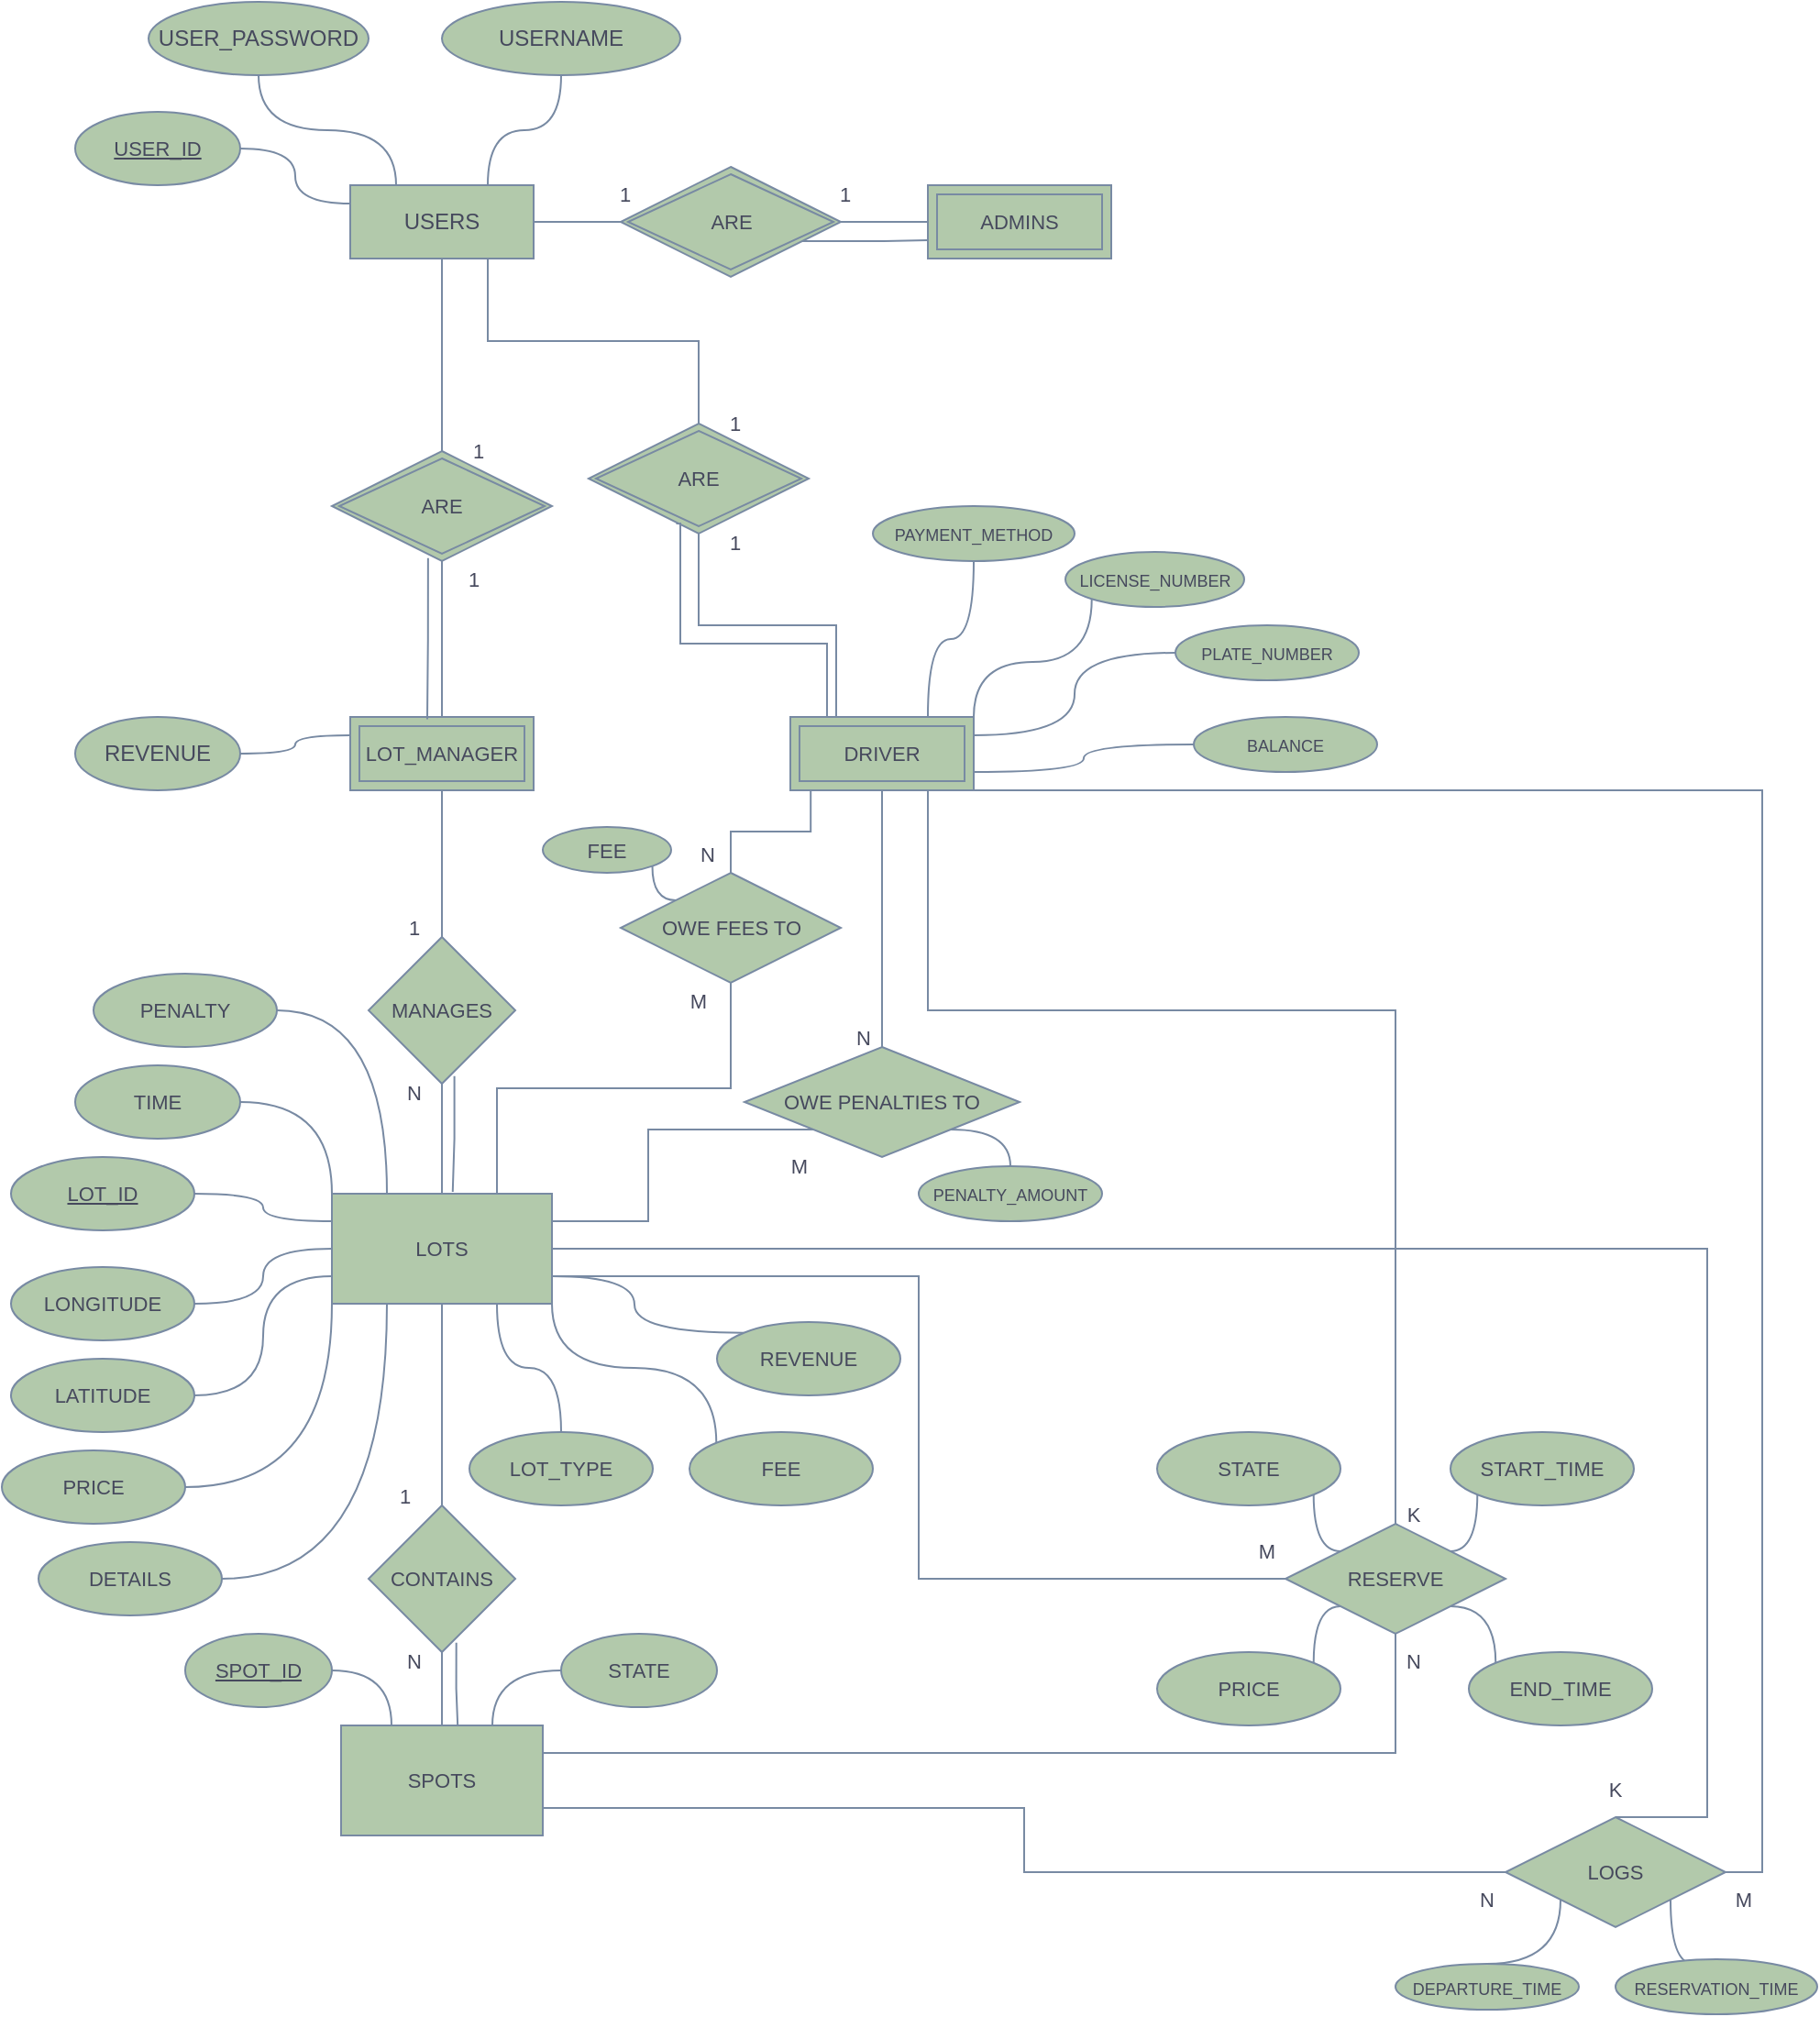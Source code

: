 <mxfile version="25.0.3">
  <diagram name="Page-1" id="JoSQM3YIyb0G2uhmGGB5">
    <mxGraphModel dx="1444" dy="811" grid="1" gridSize="10" guides="1" tooltips="1" connect="1" arrows="1" fold="1" page="1" pageScale="1" pageWidth="1100" pageHeight="1700" math="0" shadow="0">
      <root>
        <mxCell id="0" />
        <mxCell id="1" parent="0" />
        <mxCell id="HBaZykuA45TmuVsnz5Kd-19" style="edgeStyle=orthogonalEdgeStyle;rounded=0;orthogonalLoop=1;jettySize=auto;html=1;exitX=0.25;exitY=0;exitDx=0;exitDy=0;entryX=0.5;entryY=1;entryDx=0;entryDy=0;endArrow=none;endFill=0;curved=1;labelBackgroundColor=none;strokeColor=#788AA3;fontColor=default;" edge="1" parent="1" source="HBaZykuA45TmuVsnz5Kd-2" target="HBaZykuA45TmuVsnz5Kd-18">
          <mxGeometry relative="1" as="geometry" />
        </mxCell>
        <mxCell id="HBaZykuA45TmuVsnz5Kd-20" style="edgeStyle=orthogonalEdgeStyle;rounded=0;orthogonalLoop=1;jettySize=auto;html=1;exitX=0.75;exitY=0;exitDx=0;exitDy=0;entryX=0.5;entryY=1;entryDx=0;entryDy=0;endArrow=none;endFill=0;curved=1;labelBackgroundColor=none;strokeColor=#788AA3;fontColor=default;" edge="1" parent="1" source="HBaZykuA45TmuVsnz5Kd-2" target="HBaZykuA45TmuVsnz5Kd-17">
          <mxGeometry relative="1" as="geometry" />
        </mxCell>
        <mxCell id="HBaZykuA45TmuVsnz5Kd-62" style="edgeStyle=orthogonalEdgeStyle;shape=connector;curved=1;rounded=0;orthogonalLoop=1;jettySize=auto;html=1;exitX=0;exitY=0.25;exitDx=0;exitDy=0;entryX=1;entryY=0.5;entryDx=0;entryDy=0;strokeColor=#788AA3;align=center;verticalAlign=middle;fontFamily=Helvetica;fontSize=11;fontColor=default;labelBackgroundColor=none;endArrow=none;endFill=0;" edge="1" parent="1" source="HBaZykuA45TmuVsnz5Kd-2" target="HBaZykuA45TmuVsnz5Kd-61">
          <mxGeometry relative="1" as="geometry" />
        </mxCell>
        <mxCell id="HBaZykuA45TmuVsnz5Kd-64" style="edgeStyle=orthogonalEdgeStyle;shape=connector;curved=1;rounded=0;orthogonalLoop=1;jettySize=auto;html=1;exitX=1;exitY=0.5;exitDx=0;exitDy=0;entryX=0;entryY=0.5;entryDx=0;entryDy=0;strokeColor=#788AA3;align=center;verticalAlign=middle;fontFamily=Helvetica;fontSize=11;fontColor=default;labelBackgroundColor=none;endArrow=none;endFill=0;" edge="1" parent="1" source="HBaZykuA45TmuVsnz5Kd-2" target="HBaZykuA45TmuVsnz5Kd-63">
          <mxGeometry relative="1" as="geometry" />
        </mxCell>
        <mxCell id="HBaZykuA45TmuVsnz5Kd-69" style="edgeStyle=orthogonalEdgeStyle;shape=connector;curved=0;rounded=0;orthogonalLoop=1;jettySize=auto;html=1;exitX=0.75;exitY=1;exitDx=0;exitDy=0;entryX=0.5;entryY=0;entryDx=0;entryDy=0;strokeColor=#788AA3;align=center;verticalAlign=middle;fontFamily=Helvetica;fontSize=11;fontColor=default;labelBackgroundColor=none;endArrow=none;endFill=0;" edge="1" parent="1" source="HBaZykuA45TmuVsnz5Kd-2" target="HBaZykuA45TmuVsnz5Kd-68">
          <mxGeometry relative="1" as="geometry" />
        </mxCell>
        <mxCell id="HBaZykuA45TmuVsnz5Kd-78" style="edgeStyle=orthogonalEdgeStyle;shape=connector;curved=0;rounded=0;orthogonalLoop=1;jettySize=auto;html=1;exitX=0.5;exitY=1;exitDx=0;exitDy=0;entryX=0.5;entryY=0;entryDx=0;entryDy=0;strokeColor=#788AA3;align=center;verticalAlign=middle;fontFamily=Helvetica;fontSize=11;fontColor=default;labelBackgroundColor=none;endArrow=none;endFill=0;" edge="1" parent="1" source="HBaZykuA45TmuVsnz5Kd-2" target="HBaZykuA45TmuVsnz5Kd-77">
          <mxGeometry relative="1" as="geometry" />
        </mxCell>
        <mxCell id="HBaZykuA45TmuVsnz5Kd-2" value="USERS" style="rounded=0;whiteSpace=wrap;html=1;labelBackgroundColor=none;fillColor=#B2C9AB;strokeColor=#788AA3;fontColor=#46495D;" vertex="1" parent="1">
          <mxGeometry x="290" y="160" width="100" height="40" as="geometry" />
        </mxCell>
        <mxCell id="HBaZykuA45TmuVsnz5Kd-17" value="USERNAME" style="ellipse;whiteSpace=wrap;html=1;labelBackgroundColor=none;fillColor=#B2C9AB;strokeColor=#788AA3;fontColor=#46495D;" vertex="1" parent="1">
          <mxGeometry x="340" y="60" width="130" height="40" as="geometry" />
        </mxCell>
        <mxCell id="HBaZykuA45TmuVsnz5Kd-18" value="USER_PASSWORD" style="ellipse;whiteSpace=wrap;html=1;labelBackgroundColor=none;fillColor=#B2C9AB;strokeColor=#788AA3;fontColor=#46495D;" vertex="1" parent="1">
          <mxGeometry x="180" y="60" width="120" height="40" as="geometry" />
        </mxCell>
        <mxCell id="HBaZykuA45TmuVsnz5Kd-81" style="edgeStyle=orthogonalEdgeStyle;shape=connector;curved=1;rounded=0;orthogonalLoop=1;jettySize=auto;html=1;exitX=1;exitY=0.5;exitDx=0;exitDy=0;entryX=0;entryY=0.25;entryDx=0;entryDy=0;strokeColor=#788AA3;align=center;verticalAlign=middle;fontFamily=Helvetica;fontSize=11;fontColor=default;labelBackgroundColor=none;endArrow=none;endFill=0;" edge="1" parent="1" source="HBaZykuA45TmuVsnz5Kd-21" target="HBaZykuA45TmuVsnz5Kd-80">
          <mxGeometry relative="1" as="geometry" />
        </mxCell>
        <mxCell id="HBaZykuA45TmuVsnz5Kd-21" value="REVENUE" style="ellipse;whiteSpace=wrap;html=1;labelBackgroundColor=none;fillColor=#B2C9AB;strokeColor=#788AA3;fontColor=#46495D;" vertex="1" parent="1">
          <mxGeometry x="140" y="450" width="90" height="40" as="geometry" />
        </mxCell>
        <mxCell id="HBaZykuA45TmuVsnz5Kd-23" value="&lt;font style=&quot;font-size: 9px;&quot;&gt;PLATE_NUMBER&lt;/font&gt;" style="ellipse;whiteSpace=wrap;html=1;labelBackgroundColor=none;fillColor=#B2C9AB;strokeColor=#788AA3;fontColor=#46495D;" vertex="1" parent="1">
          <mxGeometry x="740" y="400" width="100" height="30" as="geometry" />
        </mxCell>
        <mxCell id="HBaZykuA45TmuVsnz5Kd-24" value="&lt;font style=&quot;font-size: 9px;&quot;&gt;BALANCE&lt;/font&gt;" style="ellipse;whiteSpace=wrap;html=1;labelBackgroundColor=none;fillColor=#B2C9AB;strokeColor=#788AA3;fontColor=#46495D;" vertex="1" parent="1">
          <mxGeometry x="750" y="450" width="100" height="30" as="geometry" />
        </mxCell>
        <mxCell id="HBaZykuA45TmuVsnz5Kd-25" value="&lt;font style=&quot;font-size: 9px;&quot;&gt;PAYMENT_METHOD&lt;/font&gt;" style="ellipse;whiteSpace=wrap;html=1;labelBackgroundColor=none;fillColor=#B2C9AB;strokeColor=#788AA3;fontColor=#46495D;" vertex="1" parent="1">
          <mxGeometry x="575" y="335" width="110" height="30" as="geometry" />
        </mxCell>
        <mxCell id="HBaZykuA45TmuVsnz5Kd-26" value="&lt;font style=&quot;font-size: 9px;&quot;&gt;LICENSE_NUMBER&lt;/font&gt;" style="ellipse;whiteSpace=wrap;html=1;labelBackgroundColor=none;fillColor=#B2C9AB;strokeColor=#788AA3;fontColor=#46495D;" vertex="1" parent="1">
          <mxGeometry x="680" y="360" width="97.5" height="30" as="geometry" />
        </mxCell>
        <mxCell id="HBaZykuA45TmuVsnz5Kd-41" style="edgeStyle=orthogonalEdgeStyle;shape=connector;curved=1;rounded=0;orthogonalLoop=1;jettySize=auto;html=1;exitX=0;exitY=0.25;exitDx=0;exitDy=0;entryX=1;entryY=0.5;entryDx=0;entryDy=0;strokeColor=#788AA3;align=center;verticalAlign=middle;fontFamily=Helvetica;fontSize=11;fontColor=default;labelBackgroundColor=none;endArrow=none;endFill=0;" edge="1" parent="1" source="HBaZykuA45TmuVsnz5Kd-32" target="HBaZykuA45TmuVsnz5Kd-33">
          <mxGeometry relative="1" as="geometry" />
        </mxCell>
        <mxCell id="HBaZykuA45TmuVsnz5Kd-42" style="edgeStyle=orthogonalEdgeStyle;shape=connector;curved=1;rounded=0;orthogonalLoop=1;jettySize=auto;html=1;exitX=0;exitY=0.5;exitDx=0;exitDy=0;entryX=1;entryY=0.5;entryDx=0;entryDy=0;strokeColor=#788AA3;align=center;verticalAlign=middle;fontFamily=Helvetica;fontSize=11;fontColor=default;labelBackgroundColor=none;endArrow=none;endFill=0;" edge="1" parent="1" source="HBaZykuA45TmuVsnz5Kd-32" target="HBaZykuA45TmuVsnz5Kd-34">
          <mxGeometry relative="1" as="geometry" />
        </mxCell>
        <mxCell id="HBaZykuA45TmuVsnz5Kd-43" style="edgeStyle=orthogonalEdgeStyle;shape=connector;curved=1;rounded=0;orthogonalLoop=1;jettySize=auto;html=1;exitX=0;exitY=0.75;exitDx=0;exitDy=0;entryX=1;entryY=0.5;entryDx=0;entryDy=0;strokeColor=#788AA3;align=center;verticalAlign=middle;fontFamily=Helvetica;fontSize=11;fontColor=default;labelBackgroundColor=none;endArrow=none;endFill=0;" edge="1" parent="1" source="HBaZykuA45TmuVsnz5Kd-32" target="HBaZykuA45TmuVsnz5Kd-35">
          <mxGeometry relative="1" as="geometry" />
        </mxCell>
        <mxCell id="HBaZykuA45TmuVsnz5Kd-45" style="edgeStyle=orthogonalEdgeStyle;shape=connector;curved=1;rounded=0;orthogonalLoop=1;jettySize=auto;html=1;exitX=0.75;exitY=1;exitDx=0;exitDy=0;entryX=0.5;entryY=0;entryDx=0;entryDy=0;strokeColor=#788AA3;align=center;verticalAlign=middle;fontFamily=Helvetica;fontSize=11;fontColor=default;labelBackgroundColor=none;endArrow=none;endFill=0;" edge="1" parent="1" source="HBaZykuA45TmuVsnz5Kd-32" target="HBaZykuA45TmuVsnz5Kd-37">
          <mxGeometry relative="1" as="geometry" />
        </mxCell>
        <mxCell id="HBaZykuA45TmuVsnz5Kd-46" style="edgeStyle=orthogonalEdgeStyle;shape=connector;curved=1;rounded=0;orthogonalLoop=1;jettySize=auto;html=1;exitX=1;exitY=1;exitDx=0;exitDy=0;entryX=0;entryY=0;entryDx=0;entryDy=0;strokeColor=#788AA3;align=center;verticalAlign=middle;fontFamily=Helvetica;fontSize=11;fontColor=default;labelBackgroundColor=none;endArrow=none;endFill=0;" edge="1" parent="1" source="HBaZykuA45TmuVsnz5Kd-32" target="HBaZykuA45TmuVsnz5Kd-39">
          <mxGeometry relative="1" as="geometry" />
        </mxCell>
        <mxCell id="HBaZykuA45TmuVsnz5Kd-59" style="edgeStyle=orthogonalEdgeStyle;shape=connector;curved=0;rounded=0;orthogonalLoop=1;jettySize=auto;html=1;exitX=0.5;exitY=1;exitDx=0;exitDy=0;entryX=0.5;entryY=0;entryDx=0;entryDy=0;strokeColor=#788AA3;align=center;verticalAlign=middle;fontFamily=Helvetica;fontSize=11;fontColor=default;labelBackgroundColor=none;endArrow=none;endFill=0;" edge="1" parent="1" source="HBaZykuA45TmuVsnz5Kd-32" target="HBaZykuA45TmuVsnz5Kd-58">
          <mxGeometry relative="1" as="geometry" />
        </mxCell>
        <mxCell id="HBaZykuA45TmuVsnz5Kd-96" style="edgeStyle=orthogonalEdgeStyle;shape=connector;curved=1;rounded=0;orthogonalLoop=1;jettySize=auto;html=1;exitX=0;exitY=0;exitDx=0;exitDy=0;entryX=1;entryY=0.5;entryDx=0;entryDy=0;strokeColor=#788AA3;align=center;verticalAlign=middle;fontFamily=Helvetica;fontSize=11;fontColor=default;labelBackgroundColor=none;endArrow=none;endFill=0;" edge="1" parent="1" source="HBaZykuA45TmuVsnz5Kd-32" target="HBaZykuA45TmuVsnz5Kd-40">
          <mxGeometry relative="1" as="geometry" />
        </mxCell>
        <mxCell id="HBaZykuA45TmuVsnz5Kd-124" style="edgeStyle=orthogonalEdgeStyle;shape=connector;curved=0;rounded=0;orthogonalLoop=1;jettySize=auto;html=1;exitX=1;exitY=0.5;exitDx=0;exitDy=0;entryX=0.5;entryY=0;entryDx=0;entryDy=0;strokeColor=#788AA3;align=center;verticalAlign=middle;fontFamily=Helvetica;fontSize=11;fontColor=default;labelBackgroundColor=none;endArrow=none;endFill=0;" edge="1" parent="1" source="HBaZykuA45TmuVsnz5Kd-32" target="HBaZykuA45TmuVsnz5Kd-113">
          <mxGeometry relative="1" as="geometry">
            <Array as="points">
              <mxPoint x="1030" y="740" />
              <mxPoint x="1030" y="1050" />
            </Array>
          </mxGeometry>
        </mxCell>
        <mxCell id="HBaZykuA45TmuVsnz5Kd-126" style="edgeStyle=orthogonalEdgeStyle;shape=connector;curved=1;rounded=0;orthogonalLoop=1;jettySize=auto;html=1;exitX=0.25;exitY=0;exitDx=0;exitDy=0;entryX=1;entryY=0.5;entryDx=0;entryDy=0;strokeColor=#788AA3;align=center;verticalAlign=middle;fontFamily=Helvetica;fontSize=11;fontColor=default;labelBackgroundColor=none;endArrow=none;endFill=0;" edge="1" parent="1" source="HBaZykuA45TmuVsnz5Kd-32" target="HBaZykuA45TmuVsnz5Kd-38">
          <mxGeometry relative="1" as="geometry" />
        </mxCell>
        <mxCell id="HBaZykuA45TmuVsnz5Kd-127" style="edgeStyle=orthogonalEdgeStyle;shape=connector;curved=0;rounded=0;orthogonalLoop=1;jettySize=auto;html=1;exitX=1;exitY=0.75;exitDx=0;exitDy=0;entryX=0;entryY=0.5;entryDx=0;entryDy=0;strokeColor=#788AA3;align=center;verticalAlign=middle;fontFamily=Helvetica;fontSize=11;fontColor=default;labelBackgroundColor=none;endArrow=none;endFill=0;" edge="1" parent="1" source="HBaZykuA45TmuVsnz5Kd-32" target="HBaZykuA45TmuVsnz5Kd-95">
          <mxGeometry relative="1" as="geometry" />
        </mxCell>
        <mxCell id="HBaZykuA45TmuVsnz5Kd-130" style="edgeStyle=orthogonalEdgeStyle;shape=connector;curved=1;rounded=0;orthogonalLoop=1;jettySize=auto;html=1;exitX=0;exitY=1;exitDx=0;exitDy=0;entryX=1;entryY=0.5;entryDx=0;entryDy=0;strokeColor=#788AA3;align=center;verticalAlign=middle;fontFamily=Helvetica;fontSize=11;fontColor=default;labelBackgroundColor=none;endArrow=none;endFill=0;" edge="1" parent="1" source="HBaZykuA45TmuVsnz5Kd-32" target="HBaZykuA45TmuVsnz5Kd-36">
          <mxGeometry relative="1" as="geometry" />
        </mxCell>
        <mxCell id="HBaZykuA45TmuVsnz5Kd-132" style="edgeStyle=orthogonalEdgeStyle;shape=connector;curved=1;rounded=0;orthogonalLoop=1;jettySize=auto;html=1;exitX=0.25;exitY=1;exitDx=0;exitDy=0;entryX=1;entryY=0.5;entryDx=0;entryDy=0;strokeColor=#788AA3;align=center;verticalAlign=middle;fontFamily=Helvetica;fontSize=11;fontColor=default;labelBackgroundColor=none;endArrow=none;endFill=0;" edge="1" parent="1" source="HBaZykuA45TmuVsnz5Kd-32" target="HBaZykuA45TmuVsnz5Kd-131">
          <mxGeometry relative="1" as="geometry" />
        </mxCell>
        <mxCell id="HBaZykuA45TmuVsnz5Kd-32" value="LOTS" style="rounded=0;whiteSpace=wrap;html=1;fontFamily=Helvetica;fontSize=11;fontColor=#46495D;labelBackgroundColor=none;fillColor=#B2C9AB;strokeColor=#788AA3;" vertex="1" parent="1">
          <mxGeometry x="280" y="710" width="120" height="60" as="geometry" />
        </mxCell>
        <mxCell id="HBaZykuA45TmuVsnz5Kd-33" value="&lt;u&gt;LOT_ID&lt;/u&gt;" style="ellipse;whiteSpace=wrap;html=1;fontFamily=Helvetica;fontSize=11;fontColor=#46495D;labelBackgroundColor=none;fillColor=#B2C9AB;strokeColor=#788AA3;" vertex="1" parent="1">
          <mxGeometry x="105" y="690" width="100" height="40" as="geometry" />
        </mxCell>
        <mxCell id="HBaZykuA45TmuVsnz5Kd-34" value="LONGITUDE" style="ellipse;whiteSpace=wrap;html=1;fontFamily=Helvetica;fontSize=11;fontColor=#46495D;labelBackgroundColor=none;fillColor=#B2C9AB;strokeColor=#788AA3;" vertex="1" parent="1">
          <mxGeometry x="105" y="750" width="100" height="40" as="geometry" />
        </mxCell>
        <mxCell id="HBaZykuA45TmuVsnz5Kd-35" value="LATITUDE" style="ellipse;whiteSpace=wrap;html=1;fontFamily=Helvetica;fontSize=11;fontColor=#46495D;labelBackgroundColor=none;fillColor=#B2C9AB;strokeColor=#788AA3;" vertex="1" parent="1">
          <mxGeometry x="105" y="800" width="100" height="40" as="geometry" />
        </mxCell>
        <mxCell id="HBaZykuA45TmuVsnz5Kd-36" value="PRICE" style="ellipse;whiteSpace=wrap;html=1;fontFamily=Helvetica;fontSize=11;fontColor=#46495D;labelBackgroundColor=none;fillColor=#B2C9AB;strokeColor=#788AA3;" vertex="1" parent="1">
          <mxGeometry x="100" y="850" width="100" height="40" as="geometry" />
        </mxCell>
        <mxCell id="HBaZykuA45TmuVsnz5Kd-37" value="LOT_TYPE" style="ellipse;whiteSpace=wrap;html=1;fontFamily=Helvetica;fontSize=11;fontColor=#46495D;labelBackgroundColor=none;fillColor=#B2C9AB;strokeColor=#788AA3;" vertex="1" parent="1">
          <mxGeometry x="355" y="840" width="100" height="40" as="geometry" />
        </mxCell>
        <mxCell id="HBaZykuA45TmuVsnz5Kd-38" value="PENALTY" style="ellipse;whiteSpace=wrap;html=1;fontFamily=Helvetica;fontSize=11;fontColor=#46495D;labelBackgroundColor=none;fillColor=#B2C9AB;strokeColor=#788AA3;" vertex="1" parent="1">
          <mxGeometry x="150" y="590" width="100" height="40" as="geometry" />
        </mxCell>
        <mxCell id="HBaZykuA45TmuVsnz5Kd-39" value="FEE" style="ellipse;whiteSpace=wrap;html=1;fontFamily=Helvetica;fontSize=11;fontColor=#46495D;labelBackgroundColor=none;fillColor=#B2C9AB;strokeColor=#788AA3;" vertex="1" parent="1">
          <mxGeometry x="475" y="840" width="100" height="40" as="geometry" />
        </mxCell>
        <mxCell id="HBaZykuA45TmuVsnz5Kd-40" value="TIME" style="ellipse;whiteSpace=wrap;html=1;fontFamily=Helvetica;fontSize=11;fontColor=#46495D;labelBackgroundColor=none;fillColor=#B2C9AB;strokeColor=#788AA3;" vertex="1" parent="1">
          <mxGeometry x="140" y="640" width="90" height="40" as="geometry" />
        </mxCell>
        <mxCell id="HBaZykuA45TmuVsnz5Kd-51" style="edgeStyle=orthogonalEdgeStyle;shape=connector;curved=0;rounded=0;orthogonalLoop=1;jettySize=auto;html=1;exitX=0.5;exitY=1;exitDx=0;exitDy=0;entryX=0.5;entryY=0;entryDx=0;entryDy=0;strokeColor=#788AA3;align=center;verticalAlign=middle;fontFamily=Helvetica;fontSize=11;fontColor=default;labelBackgroundColor=none;endArrow=none;endFill=0;" edge="1" parent="1" source="HBaZykuA45TmuVsnz5Kd-49" target="HBaZykuA45TmuVsnz5Kd-32">
          <mxGeometry relative="1" as="geometry" />
        </mxCell>
        <mxCell id="HBaZykuA45TmuVsnz5Kd-49" value="MANAGES" style="rhombus;whiteSpace=wrap;html=1;fontFamily=Helvetica;fontSize=11;fontColor=#46495D;labelBackgroundColor=none;fillColor=#B2C9AB;strokeColor=#788AA3;" vertex="1" parent="1">
          <mxGeometry x="300" y="570" width="80" height="80" as="geometry" />
        </mxCell>
        <mxCell id="HBaZykuA45TmuVsnz5Kd-56" style="edgeStyle=orthogonalEdgeStyle;shape=connector;curved=1;rounded=0;orthogonalLoop=1;jettySize=auto;html=1;exitX=0.75;exitY=0;exitDx=0;exitDy=0;entryX=0;entryY=0.5;entryDx=0;entryDy=0;strokeColor=#788AA3;align=center;verticalAlign=middle;fontFamily=Helvetica;fontSize=11;fontColor=default;labelBackgroundColor=none;endArrow=none;endFill=0;" edge="1" parent="1" source="HBaZykuA45TmuVsnz5Kd-52" target="HBaZykuA45TmuVsnz5Kd-54">
          <mxGeometry relative="1" as="geometry" />
        </mxCell>
        <mxCell id="HBaZykuA45TmuVsnz5Kd-115" style="edgeStyle=orthogonalEdgeStyle;shape=connector;curved=1;rounded=0;orthogonalLoop=1;jettySize=auto;html=1;exitX=0.25;exitY=0;exitDx=0;exitDy=0;entryX=1;entryY=0.5;entryDx=0;entryDy=0;strokeColor=#788AA3;align=center;verticalAlign=middle;fontFamily=Helvetica;fontSize=11;fontColor=default;labelBackgroundColor=none;endArrow=none;endFill=0;" edge="1" parent="1" source="HBaZykuA45TmuVsnz5Kd-52" target="HBaZykuA45TmuVsnz5Kd-53">
          <mxGeometry relative="1" as="geometry" />
        </mxCell>
        <mxCell id="HBaZykuA45TmuVsnz5Kd-52" value="SPOTS" style="rounded=0;whiteSpace=wrap;html=1;fontFamily=Helvetica;fontSize=11;fontColor=#46495D;labelBackgroundColor=none;fillColor=#B2C9AB;strokeColor=#788AA3;" vertex="1" parent="1">
          <mxGeometry x="285" y="1000" width="110" height="60" as="geometry" />
        </mxCell>
        <mxCell id="HBaZykuA45TmuVsnz5Kd-53" value="&lt;u&gt;SPOT_ID&lt;/u&gt;" style="ellipse;whiteSpace=wrap;html=1;fontFamily=Helvetica;fontSize=11;fontColor=#46495D;labelBackgroundColor=none;fillColor=#B2C9AB;strokeColor=#788AA3;" vertex="1" parent="1">
          <mxGeometry x="200" y="950" width="80" height="40" as="geometry" />
        </mxCell>
        <mxCell id="HBaZykuA45TmuVsnz5Kd-54" value="STATE" style="ellipse;whiteSpace=wrap;html=1;fontFamily=Helvetica;fontSize=11;fontColor=#46495D;labelBackgroundColor=none;fillColor=#B2C9AB;strokeColor=#788AA3;" vertex="1" parent="1">
          <mxGeometry x="405" y="950" width="85" height="40" as="geometry" />
        </mxCell>
        <mxCell id="HBaZykuA45TmuVsnz5Kd-60" style="edgeStyle=orthogonalEdgeStyle;shape=connector;curved=0;rounded=0;orthogonalLoop=1;jettySize=auto;html=1;exitX=0.5;exitY=1;exitDx=0;exitDy=0;entryX=0.5;entryY=0;entryDx=0;entryDy=0;strokeColor=#788AA3;align=center;verticalAlign=middle;fontFamily=Helvetica;fontSize=11;fontColor=default;labelBackgroundColor=none;endArrow=none;endFill=0;" edge="1" parent="1" source="HBaZykuA45TmuVsnz5Kd-58" target="HBaZykuA45TmuVsnz5Kd-52">
          <mxGeometry relative="1" as="geometry" />
        </mxCell>
        <mxCell id="HBaZykuA45TmuVsnz5Kd-58" value="CONTAINS" style="rhombus;whiteSpace=wrap;html=1;fontFamily=Helvetica;fontSize=11;fontColor=#46495D;labelBackgroundColor=none;fillColor=#B2C9AB;strokeColor=#788AA3;" vertex="1" parent="1">
          <mxGeometry x="300" y="880" width="80" height="80" as="geometry" />
        </mxCell>
        <mxCell id="HBaZykuA45TmuVsnz5Kd-61" value="&lt;u&gt;USER_ID&lt;/u&gt;" style="ellipse;whiteSpace=wrap;html=1;fontFamily=Helvetica;fontSize=11;fontColor=#46495D;labelBackgroundColor=none;fillColor=#B2C9AB;strokeColor=#788AA3;" vertex="1" parent="1">
          <mxGeometry x="140" y="120" width="90" height="40" as="geometry" />
        </mxCell>
        <mxCell id="HBaZykuA45TmuVsnz5Kd-67" style="edgeStyle=orthogonalEdgeStyle;shape=connector;curved=0;rounded=0;orthogonalLoop=1;jettySize=auto;html=1;exitX=1;exitY=0.5;exitDx=0;exitDy=0;entryX=0;entryY=0.5;entryDx=0;entryDy=0;strokeColor=#788AA3;align=center;verticalAlign=middle;fontFamily=Helvetica;fontSize=11;fontColor=default;labelBackgroundColor=none;endArrow=none;endFill=0;" edge="1" parent="1" source="HBaZykuA45TmuVsnz5Kd-63" target="HBaZykuA45TmuVsnz5Kd-66">
          <mxGeometry relative="1" as="geometry" />
        </mxCell>
        <mxCell id="HBaZykuA45TmuVsnz5Kd-167" style="edgeStyle=orthogonalEdgeStyle;rounded=0;orthogonalLoop=1;jettySize=auto;html=1;exitX=0.8;exitY=0.675;exitDx=0;exitDy=0;entryX=0;entryY=0.75;entryDx=0;entryDy=0;strokeColor=#788AA3;fontColor=#46495D;fillColor=#B2C9AB;exitPerimeter=0;endArrow=none;endFill=0;" edge="1" parent="1" source="HBaZykuA45TmuVsnz5Kd-63" target="HBaZykuA45TmuVsnz5Kd-66">
          <mxGeometry relative="1" as="geometry" />
        </mxCell>
        <mxCell id="HBaZykuA45TmuVsnz5Kd-63" value="ARE" style="shape=rhombus;double=1;perimeter=rhombusPerimeter;whiteSpace=wrap;html=1;align=center;fontFamily=Helvetica;fontSize=11;fontColor=#46495D;labelBackgroundColor=none;fillColor=#B2C9AB;strokeColor=#788AA3;" vertex="1" parent="1">
          <mxGeometry x="437.5" y="150" width="120" height="60" as="geometry" />
        </mxCell>
        <mxCell id="HBaZykuA45TmuVsnz5Kd-66" value="ADMINS" style="shape=ext;margin=3;double=1;whiteSpace=wrap;html=1;align=center;fontFamily=Helvetica;fontSize=11;fontColor=#46495D;labelBackgroundColor=none;fillColor=#B2C9AB;strokeColor=#788AA3;" vertex="1" parent="1">
          <mxGeometry x="605" y="160" width="100" height="40" as="geometry" />
        </mxCell>
        <mxCell id="HBaZykuA45TmuVsnz5Kd-72" style="edgeStyle=orthogonalEdgeStyle;shape=connector;curved=0;rounded=0;orthogonalLoop=1;jettySize=auto;html=1;exitX=0.5;exitY=1;exitDx=0;exitDy=0;entryX=0.25;entryY=0;entryDx=0;entryDy=0;strokeColor=#788AA3;align=center;verticalAlign=middle;fontFamily=Helvetica;fontSize=11;fontColor=default;labelBackgroundColor=none;endArrow=none;endFill=0;" edge="1" parent="1" source="HBaZykuA45TmuVsnz5Kd-68" target="HBaZykuA45TmuVsnz5Kd-71">
          <mxGeometry relative="1" as="geometry" />
        </mxCell>
        <mxCell id="HBaZykuA45TmuVsnz5Kd-68" value="ARE" style="shape=rhombus;double=1;perimeter=rhombusPerimeter;whiteSpace=wrap;html=1;align=center;fontFamily=Helvetica;fontSize=11;fontColor=#46495D;labelBackgroundColor=none;fillColor=#B2C9AB;strokeColor=#788AA3;" vertex="1" parent="1">
          <mxGeometry x="420" y="290" width="120" height="60" as="geometry" />
        </mxCell>
        <mxCell id="HBaZykuA45TmuVsnz5Kd-86" style="edgeStyle=orthogonalEdgeStyle;shape=connector;curved=0;rounded=0;orthogonalLoop=1;jettySize=auto;html=1;exitX=0.111;exitY=1.01;exitDx=0;exitDy=0;entryX=0.5;entryY=0;entryDx=0;entryDy=0;strokeColor=#788AA3;align=center;verticalAlign=middle;fontFamily=Helvetica;fontSize=11;fontColor=default;labelBackgroundColor=none;endArrow=none;endFill=0;exitPerimeter=0;" edge="1" parent="1" source="HBaZykuA45TmuVsnz5Kd-71" target="HBaZykuA45TmuVsnz5Kd-85">
          <mxGeometry relative="1" as="geometry" />
        </mxCell>
        <mxCell id="HBaZykuA45TmuVsnz5Kd-91" style="edgeStyle=orthogonalEdgeStyle;shape=connector;curved=0;rounded=0;orthogonalLoop=1;jettySize=auto;html=1;exitX=0.5;exitY=1;exitDx=0;exitDy=0;entryX=0.5;entryY=0;entryDx=0;entryDy=0;strokeColor=#788AA3;align=center;verticalAlign=middle;fontFamily=Helvetica;fontSize=11;fontColor=default;labelBackgroundColor=none;endArrow=none;endFill=0;" edge="1" parent="1" source="HBaZykuA45TmuVsnz5Kd-71" target="HBaZykuA45TmuVsnz5Kd-90">
          <mxGeometry relative="1" as="geometry" />
        </mxCell>
        <mxCell id="HBaZykuA45TmuVsnz5Kd-100" style="edgeStyle=orthogonalEdgeStyle;shape=connector;curved=0;rounded=0;orthogonalLoop=1;jettySize=auto;html=1;exitX=0.75;exitY=1;exitDx=0;exitDy=0;entryX=0.5;entryY=0;entryDx=0;entryDy=0;strokeColor=#788AA3;align=center;verticalAlign=middle;fontFamily=Helvetica;fontSize=11;fontColor=default;labelBackgroundColor=none;endArrow=none;endFill=0;" edge="1" parent="1" source="HBaZykuA45TmuVsnz5Kd-71" target="HBaZykuA45TmuVsnz5Kd-95">
          <mxGeometry relative="1" as="geometry">
            <Array as="points">
              <mxPoint x="605" y="610" />
              <mxPoint x="860" y="610" />
            </Array>
          </mxGeometry>
        </mxCell>
        <mxCell id="HBaZykuA45TmuVsnz5Kd-109" style="edgeStyle=orthogonalEdgeStyle;shape=connector;curved=1;rounded=0;orthogonalLoop=1;jettySize=auto;html=1;exitX=0.75;exitY=0;exitDx=0;exitDy=0;entryX=0.5;entryY=1;entryDx=0;entryDy=0;strokeColor=#788AA3;align=center;verticalAlign=middle;fontFamily=Helvetica;fontSize=11;fontColor=default;labelBackgroundColor=none;endArrow=none;endFill=0;" edge="1" parent="1" source="HBaZykuA45TmuVsnz5Kd-71" target="HBaZykuA45TmuVsnz5Kd-25">
          <mxGeometry relative="1" as="geometry" />
        </mxCell>
        <mxCell id="HBaZykuA45TmuVsnz5Kd-110" style="edgeStyle=orthogonalEdgeStyle;shape=connector;curved=1;rounded=0;orthogonalLoop=1;jettySize=auto;html=1;exitX=1;exitY=0;exitDx=0;exitDy=0;entryX=0;entryY=1;entryDx=0;entryDy=0;strokeColor=#788AA3;align=center;verticalAlign=middle;fontFamily=Helvetica;fontSize=11;fontColor=default;labelBackgroundColor=none;endArrow=none;endFill=0;" edge="1" parent="1" source="HBaZykuA45TmuVsnz5Kd-71" target="HBaZykuA45TmuVsnz5Kd-26">
          <mxGeometry relative="1" as="geometry" />
        </mxCell>
        <mxCell id="HBaZykuA45TmuVsnz5Kd-111" style="edgeStyle=orthogonalEdgeStyle;shape=connector;curved=1;rounded=0;orthogonalLoop=1;jettySize=auto;html=1;exitX=1;exitY=0.25;exitDx=0;exitDy=0;entryX=0;entryY=0.5;entryDx=0;entryDy=0;strokeColor=#788AA3;align=center;verticalAlign=middle;fontFamily=Helvetica;fontSize=11;fontColor=default;labelBackgroundColor=none;endArrow=none;endFill=0;" edge="1" parent="1" source="HBaZykuA45TmuVsnz5Kd-71" target="HBaZykuA45TmuVsnz5Kd-23">
          <mxGeometry relative="1" as="geometry" />
        </mxCell>
        <mxCell id="HBaZykuA45TmuVsnz5Kd-112" style="edgeStyle=orthogonalEdgeStyle;shape=connector;curved=1;rounded=0;orthogonalLoop=1;jettySize=auto;html=1;exitX=1;exitY=0.75;exitDx=0;exitDy=0;entryX=0;entryY=0.5;entryDx=0;entryDy=0;strokeColor=#788AA3;align=center;verticalAlign=middle;fontFamily=Helvetica;fontSize=11;fontColor=default;labelBackgroundColor=none;endArrow=none;endFill=0;" edge="1" parent="1" source="HBaZykuA45TmuVsnz5Kd-71" target="HBaZykuA45TmuVsnz5Kd-24">
          <mxGeometry relative="1" as="geometry" />
        </mxCell>
        <mxCell id="HBaZykuA45TmuVsnz5Kd-114" style="edgeStyle=orthogonalEdgeStyle;shape=connector;curved=0;rounded=0;orthogonalLoop=1;jettySize=auto;html=1;exitX=1;exitY=1;exitDx=0;exitDy=0;entryX=1;entryY=0.5;entryDx=0;entryDy=0;strokeColor=#788AA3;align=center;verticalAlign=middle;fontFamily=Helvetica;fontSize=11;fontColor=default;labelBackgroundColor=none;endArrow=none;endFill=0;" edge="1" parent="1" source="HBaZykuA45TmuVsnz5Kd-71" target="HBaZykuA45TmuVsnz5Kd-113">
          <mxGeometry relative="1" as="geometry">
            <Array as="points">
              <mxPoint x="1060" y="490" />
              <mxPoint x="1060" y="1080" />
            </Array>
          </mxGeometry>
        </mxCell>
        <mxCell id="HBaZykuA45TmuVsnz5Kd-71" value="DRIVER" style="shape=ext;margin=3;double=1;whiteSpace=wrap;html=1;align=center;fontFamily=Helvetica;fontSize=11;fontColor=#46495D;labelBackgroundColor=none;fillColor=#B2C9AB;strokeColor=#788AA3;" vertex="1" parent="1">
          <mxGeometry x="530" y="450" width="100" height="40" as="geometry" />
        </mxCell>
        <mxCell id="HBaZykuA45TmuVsnz5Kd-82" style="edgeStyle=orthogonalEdgeStyle;shape=connector;curved=0;rounded=0;orthogonalLoop=1;jettySize=auto;html=1;exitX=0.5;exitY=1;exitDx=0;exitDy=0;entryX=0.5;entryY=0;entryDx=0;entryDy=0;strokeColor=#788AA3;align=center;verticalAlign=middle;fontFamily=Helvetica;fontSize=11;fontColor=default;labelBackgroundColor=none;endArrow=none;endFill=0;" edge="1" parent="1" source="HBaZykuA45TmuVsnz5Kd-77" target="HBaZykuA45TmuVsnz5Kd-80">
          <mxGeometry relative="1" as="geometry" />
        </mxCell>
        <mxCell id="HBaZykuA45TmuVsnz5Kd-77" value="ARE" style="shape=rhombus;double=1;perimeter=rhombusPerimeter;whiteSpace=wrap;html=1;align=center;fontFamily=Helvetica;fontSize=11;fontColor=#46495D;labelBackgroundColor=none;fillColor=#B2C9AB;strokeColor=#788AA3;" vertex="1" parent="1">
          <mxGeometry x="280" y="305" width="120" height="60" as="geometry" />
        </mxCell>
        <mxCell id="HBaZykuA45TmuVsnz5Kd-84" style="edgeStyle=orthogonalEdgeStyle;shape=connector;curved=0;rounded=0;orthogonalLoop=1;jettySize=auto;html=1;exitX=0.5;exitY=1;exitDx=0;exitDy=0;entryX=0.5;entryY=0;entryDx=0;entryDy=0;strokeColor=#788AA3;align=center;verticalAlign=middle;fontFamily=Helvetica;fontSize=11;fontColor=default;labelBackgroundColor=none;endArrow=none;endFill=0;" edge="1" parent="1" source="HBaZykuA45TmuVsnz5Kd-80" target="HBaZykuA45TmuVsnz5Kd-49">
          <mxGeometry relative="1" as="geometry" />
        </mxCell>
        <mxCell id="HBaZykuA45TmuVsnz5Kd-80" value="LOT_MANAGER" style="shape=ext;margin=3;double=1;whiteSpace=wrap;html=1;align=center;fontFamily=Helvetica;fontSize=11;fontColor=#46495D;labelBackgroundColor=none;fillColor=#B2C9AB;strokeColor=#788AA3;" vertex="1" parent="1">
          <mxGeometry x="290" y="450" width="100" height="40" as="geometry" />
        </mxCell>
        <mxCell id="HBaZykuA45TmuVsnz5Kd-87" style="edgeStyle=orthogonalEdgeStyle;shape=connector;curved=0;rounded=0;orthogonalLoop=1;jettySize=auto;html=1;exitX=0.5;exitY=1;exitDx=0;exitDy=0;entryX=0.75;entryY=0;entryDx=0;entryDy=0;strokeColor=#788AA3;align=center;verticalAlign=middle;fontFamily=Helvetica;fontSize=11;fontColor=default;labelBackgroundColor=none;endArrow=none;endFill=0;" edge="1" parent="1" source="HBaZykuA45TmuVsnz5Kd-85" target="HBaZykuA45TmuVsnz5Kd-32">
          <mxGeometry relative="1" as="geometry" />
        </mxCell>
        <mxCell id="HBaZykuA45TmuVsnz5Kd-89" style="edgeStyle=orthogonalEdgeStyle;shape=connector;curved=1;rounded=0;orthogonalLoop=1;jettySize=auto;html=1;exitX=0;exitY=0;exitDx=0;exitDy=0;entryX=1;entryY=1;entryDx=0;entryDy=0;strokeColor=#788AA3;align=center;verticalAlign=middle;fontFamily=Helvetica;fontSize=11;fontColor=default;labelBackgroundColor=none;endArrow=none;endFill=0;" edge="1" parent="1" source="HBaZykuA45TmuVsnz5Kd-85" target="HBaZykuA45TmuVsnz5Kd-88">
          <mxGeometry relative="1" as="geometry" />
        </mxCell>
        <mxCell id="HBaZykuA45TmuVsnz5Kd-85" value="OWE FEES TO" style="shape=rhombus;perimeter=rhombusPerimeter;whiteSpace=wrap;html=1;align=center;fontFamily=Helvetica;fontSize=11;fontColor=#46495D;labelBackgroundColor=none;fillColor=#B2C9AB;strokeColor=#788AA3;" vertex="1" parent="1">
          <mxGeometry x="437.5" y="535" width="120" height="60" as="geometry" />
        </mxCell>
        <mxCell id="HBaZykuA45TmuVsnz5Kd-88" value="FEE" style="ellipse;whiteSpace=wrap;html=1;align=center;fontFamily=Helvetica;fontSize=11;fontColor=#46495D;labelBackgroundColor=none;fillColor=#B2C9AB;strokeColor=#788AA3;" vertex="1" parent="1">
          <mxGeometry x="395" y="510" width="70" height="25" as="geometry" />
        </mxCell>
        <mxCell id="HBaZykuA45TmuVsnz5Kd-92" style="edgeStyle=orthogonalEdgeStyle;shape=connector;curved=0;rounded=0;orthogonalLoop=1;jettySize=auto;html=1;exitX=0;exitY=1;exitDx=0;exitDy=0;entryX=1;entryY=0.25;entryDx=0;entryDy=0;strokeColor=#788AA3;align=center;verticalAlign=middle;fontFamily=Helvetica;fontSize=11;fontColor=default;labelBackgroundColor=none;endArrow=none;endFill=0;" edge="1" parent="1" source="HBaZykuA45TmuVsnz5Kd-90" target="HBaZykuA45TmuVsnz5Kd-32">
          <mxGeometry relative="1" as="geometry" />
        </mxCell>
        <mxCell id="HBaZykuA45TmuVsnz5Kd-94" style="edgeStyle=orthogonalEdgeStyle;shape=connector;curved=1;rounded=0;orthogonalLoop=1;jettySize=auto;html=1;exitX=1;exitY=1;exitDx=0;exitDy=0;entryX=0.5;entryY=0;entryDx=0;entryDy=0;strokeColor=#788AA3;align=center;verticalAlign=middle;fontFamily=Helvetica;fontSize=11;fontColor=default;labelBackgroundColor=none;endArrow=none;endFill=0;" edge="1" parent="1" source="HBaZykuA45TmuVsnz5Kd-90" target="HBaZykuA45TmuVsnz5Kd-93">
          <mxGeometry relative="1" as="geometry" />
        </mxCell>
        <mxCell id="HBaZykuA45TmuVsnz5Kd-90" value="OWE PENALTIES TO" style="shape=rhombus;perimeter=rhombusPerimeter;whiteSpace=wrap;html=1;align=center;fontFamily=Helvetica;fontSize=11;fontColor=#46495D;labelBackgroundColor=none;fillColor=#B2C9AB;strokeColor=#788AA3;" vertex="1" parent="1">
          <mxGeometry x="505" y="630" width="150" height="60" as="geometry" />
        </mxCell>
        <mxCell id="HBaZykuA45TmuVsnz5Kd-93" value="&lt;font style=&quot;font-size: 9px;&quot;&gt;PENALTY_AMOUNT&lt;/font&gt;" style="ellipse;whiteSpace=wrap;html=1;align=center;fontFamily=Helvetica;fontSize=11;fontColor=#46495D;labelBackgroundColor=none;fillColor=#B2C9AB;strokeColor=#788AA3;" vertex="1" parent="1">
          <mxGeometry x="600" y="695" width="100" height="30" as="geometry" />
        </mxCell>
        <mxCell id="HBaZykuA45TmuVsnz5Kd-105" style="edgeStyle=orthogonalEdgeStyle;shape=connector;curved=1;rounded=0;orthogonalLoop=1;jettySize=auto;html=1;exitX=0;exitY=0;exitDx=0;exitDy=0;entryX=1;entryY=1;entryDx=0;entryDy=0;strokeColor=#788AA3;align=center;verticalAlign=middle;fontFamily=Helvetica;fontSize=11;fontColor=default;labelBackgroundColor=none;endArrow=none;endFill=0;" edge="1" parent="1" source="HBaZykuA45TmuVsnz5Kd-95" target="HBaZykuA45TmuVsnz5Kd-104">
          <mxGeometry relative="1" as="geometry" />
        </mxCell>
        <mxCell id="HBaZykuA45TmuVsnz5Kd-106" style="edgeStyle=orthogonalEdgeStyle;shape=connector;curved=1;rounded=0;orthogonalLoop=1;jettySize=auto;html=1;exitX=1;exitY=0;exitDx=0;exitDy=0;entryX=0;entryY=1;entryDx=0;entryDy=0;strokeColor=#788AA3;align=center;verticalAlign=middle;fontFamily=Helvetica;fontSize=11;fontColor=default;labelBackgroundColor=none;endArrow=none;endFill=0;" edge="1" parent="1" source="HBaZykuA45TmuVsnz5Kd-95" target="HBaZykuA45TmuVsnz5Kd-101">
          <mxGeometry relative="1" as="geometry" />
        </mxCell>
        <mxCell id="HBaZykuA45TmuVsnz5Kd-107" style="edgeStyle=orthogonalEdgeStyle;shape=connector;curved=1;rounded=0;orthogonalLoop=1;jettySize=auto;html=1;exitX=1;exitY=1;exitDx=0;exitDy=0;entryX=0;entryY=0;entryDx=0;entryDy=0;strokeColor=#788AA3;align=center;verticalAlign=middle;fontFamily=Helvetica;fontSize=11;fontColor=default;labelBackgroundColor=none;endArrow=none;endFill=0;" edge="1" parent="1" source="HBaZykuA45TmuVsnz5Kd-95" target="HBaZykuA45TmuVsnz5Kd-102">
          <mxGeometry relative="1" as="geometry" />
        </mxCell>
        <mxCell id="HBaZykuA45TmuVsnz5Kd-108" style="edgeStyle=orthogonalEdgeStyle;shape=connector;curved=1;rounded=0;orthogonalLoop=1;jettySize=auto;html=1;exitX=0;exitY=1;exitDx=0;exitDy=0;entryX=1;entryY=0;entryDx=0;entryDy=0;strokeColor=#788AA3;align=center;verticalAlign=middle;fontFamily=Helvetica;fontSize=11;fontColor=default;labelBackgroundColor=none;endArrow=none;endFill=0;" edge="1" parent="1" source="HBaZykuA45TmuVsnz5Kd-95" target="HBaZykuA45TmuVsnz5Kd-103">
          <mxGeometry relative="1" as="geometry" />
        </mxCell>
        <mxCell id="HBaZykuA45TmuVsnz5Kd-125" style="edgeStyle=orthogonalEdgeStyle;shape=connector;curved=0;rounded=0;orthogonalLoop=1;jettySize=auto;html=1;exitX=0.5;exitY=1;exitDx=0;exitDy=0;entryX=1;entryY=0.25;entryDx=0;entryDy=0;strokeColor=#788AA3;align=center;verticalAlign=middle;fontFamily=Helvetica;fontSize=11;fontColor=default;labelBackgroundColor=none;endArrow=none;endFill=0;" edge="1" parent="1" source="HBaZykuA45TmuVsnz5Kd-95" target="HBaZykuA45TmuVsnz5Kd-52">
          <mxGeometry relative="1" as="geometry" />
        </mxCell>
        <mxCell id="HBaZykuA45TmuVsnz5Kd-95" value="RESERVE" style="shape=rhombus;perimeter=rhombusPerimeter;whiteSpace=wrap;html=1;align=center;fontFamily=Helvetica;fontSize=11;fontColor=#46495D;labelBackgroundColor=none;fillColor=#B2C9AB;strokeColor=#788AA3;" vertex="1" parent="1">
          <mxGeometry x="800" y="890" width="120" height="60" as="geometry" />
        </mxCell>
        <mxCell id="HBaZykuA45TmuVsnz5Kd-101" value="START_TIME" style="ellipse;whiteSpace=wrap;html=1;align=center;fontFamily=Helvetica;fontSize=11;fontColor=#46495D;labelBackgroundColor=none;fillColor=#B2C9AB;strokeColor=#788AA3;" vertex="1" parent="1">
          <mxGeometry x="890" y="840" width="100" height="40" as="geometry" />
        </mxCell>
        <mxCell id="HBaZykuA45TmuVsnz5Kd-102" value="END_TIME" style="ellipse;whiteSpace=wrap;html=1;align=center;fontFamily=Helvetica;fontSize=11;fontColor=#46495D;labelBackgroundColor=none;fillColor=#B2C9AB;strokeColor=#788AA3;" vertex="1" parent="1">
          <mxGeometry x="900" y="960" width="100" height="40" as="geometry" />
        </mxCell>
        <mxCell id="HBaZykuA45TmuVsnz5Kd-103" value="PRICE" style="ellipse;whiteSpace=wrap;html=1;align=center;fontFamily=Helvetica;fontSize=11;fontColor=#46495D;labelBackgroundColor=none;fillColor=#B2C9AB;strokeColor=#788AA3;" vertex="1" parent="1">
          <mxGeometry x="730" y="960" width="100" height="40" as="geometry" />
        </mxCell>
        <mxCell id="HBaZykuA45TmuVsnz5Kd-104" value="STATE" style="ellipse;whiteSpace=wrap;html=1;align=center;fontFamily=Helvetica;fontSize=11;fontColor=#46495D;labelBackgroundColor=none;fillColor=#B2C9AB;strokeColor=#788AA3;" vertex="1" parent="1">
          <mxGeometry x="730" y="840" width="100" height="40" as="geometry" />
        </mxCell>
        <mxCell id="HBaZykuA45TmuVsnz5Kd-116" style="edgeStyle=orthogonalEdgeStyle;shape=connector;curved=0;rounded=0;orthogonalLoop=1;jettySize=auto;html=1;exitX=0;exitY=0.5;exitDx=0;exitDy=0;entryX=1;entryY=0.75;entryDx=0;entryDy=0;strokeColor=#788AA3;align=center;verticalAlign=middle;fontFamily=Helvetica;fontSize=11;fontColor=default;labelBackgroundColor=none;endArrow=none;endFill=0;" edge="1" parent="1" source="HBaZykuA45TmuVsnz5Kd-113" target="HBaZykuA45TmuVsnz5Kd-52">
          <mxGeometry relative="1" as="geometry" />
        </mxCell>
        <mxCell id="HBaZykuA45TmuVsnz5Kd-122" style="edgeStyle=orthogonalEdgeStyle;shape=connector;curved=1;rounded=0;orthogonalLoop=1;jettySize=auto;html=1;exitX=1;exitY=1;exitDx=0;exitDy=0;entryX=0.5;entryY=0;entryDx=0;entryDy=0;strokeColor=#788AA3;align=center;verticalAlign=middle;fontFamily=Helvetica;fontSize=11;fontColor=default;labelBackgroundColor=none;endArrow=none;endFill=0;" edge="1" parent="1" source="HBaZykuA45TmuVsnz5Kd-113" target="HBaZykuA45TmuVsnz5Kd-117">
          <mxGeometry relative="1" as="geometry" />
        </mxCell>
        <mxCell id="HBaZykuA45TmuVsnz5Kd-123" style="edgeStyle=orthogonalEdgeStyle;shape=connector;curved=1;rounded=0;orthogonalLoop=1;jettySize=auto;html=1;exitX=0;exitY=1;exitDx=0;exitDy=0;entryX=0.5;entryY=0;entryDx=0;entryDy=0;strokeColor=#788AA3;align=center;verticalAlign=middle;fontFamily=Helvetica;fontSize=11;fontColor=default;labelBackgroundColor=none;endArrow=none;endFill=0;" edge="1" parent="1" source="HBaZykuA45TmuVsnz5Kd-113" target="HBaZykuA45TmuVsnz5Kd-119">
          <mxGeometry relative="1" as="geometry" />
        </mxCell>
        <mxCell id="HBaZykuA45TmuVsnz5Kd-113" value="LOGS" style="shape=rhombus;perimeter=rhombusPerimeter;whiteSpace=wrap;html=1;align=center;fontFamily=Helvetica;fontSize=11;fontColor=#46495D;labelBackgroundColor=none;fillColor=#B2C9AB;strokeColor=#788AA3;" vertex="1" parent="1">
          <mxGeometry x="920" y="1050" width="120" height="60" as="geometry" />
        </mxCell>
        <mxCell id="HBaZykuA45TmuVsnz5Kd-117" value="&lt;font style=&quot;font-size: 9px;&quot;&gt;RESERVATION_TIME&lt;/font&gt;" style="ellipse;whiteSpace=wrap;html=1;align=center;fontFamily=Helvetica;fontSize=11;fontColor=#46495D;labelBackgroundColor=none;fillColor=#B2C9AB;strokeColor=#788AA3;" vertex="1" parent="1">
          <mxGeometry x="980" y="1127.5" width="110" height="30" as="geometry" />
        </mxCell>
        <mxCell id="HBaZykuA45TmuVsnz5Kd-119" value="&lt;font style=&quot;font-size: 9px;&quot;&gt;DEPARTURE_TIME&lt;/font&gt;" style="ellipse;whiteSpace=wrap;html=1;align=center;fontFamily=Helvetica;fontSize=11;fontColor=#46495D;labelBackgroundColor=none;fillColor=#B2C9AB;strokeColor=#788AA3;" vertex="1" parent="1">
          <mxGeometry x="860" y="1130" width="100" height="25" as="geometry" />
        </mxCell>
        <mxCell id="HBaZykuA45TmuVsnz5Kd-129" style="edgeStyle=orthogonalEdgeStyle;shape=connector;curved=1;rounded=0;orthogonalLoop=1;jettySize=auto;html=1;exitX=0;exitY=0;exitDx=0;exitDy=0;entryX=1;entryY=0.75;entryDx=0;entryDy=0;strokeColor=#788AA3;align=center;verticalAlign=middle;fontFamily=Helvetica;fontSize=11;fontColor=default;labelBackgroundColor=none;endArrow=none;endFill=0;" edge="1" parent="1" source="HBaZykuA45TmuVsnz5Kd-128" target="HBaZykuA45TmuVsnz5Kd-32">
          <mxGeometry relative="1" as="geometry" />
        </mxCell>
        <mxCell id="HBaZykuA45TmuVsnz5Kd-128" value="REVENUE" style="ellipse;whiteSpace=wrap;html=1;align=center;fontFamily=Helvetica;fontSize=11;fontColor=#46495D;labelBackgroundColor=none;fillColor=#B2C9AB;strokeColor=#788AA3;" vertex="1" parent="1">
          <mxGeometry x="490" y="780" width="100" height="40" as="geometry" />
        </mxCell>
        <mxCell id="HBaZykuA45TmuVsnz5Kd-131" value="DETAILS" style="ellipse;whiteSpace=wrap;html=1;align=center;fontFamily=Helvetica;fontSize=11;fontColor=#46495D;labelBackgroundColor=none;fillColor=#B2C9AB;strokeColor=#788AA3;" vertex="1" parent="1">
          <mxGeometry x="120" y="900" width="100" height="40" as="geometry" />
        </mxCell>
        <mxCell id="HBaZykuA45TmuVsnz5Kd-133" value="1" style="text;html=1;align=center;verticalAlign=middle;whiteSpace=wrap;rounded=0;fontFamily=Helvetica;fontSize=11;fontColor=#46495D;labelBackgroundColor=none;" vertex="1" parent="1">
          <mxGeometry x="410" y="150" width="60" height="30" as="geometry" />
        </mxCell>
        <mxCell id="HBaZykuA45TmuVsnz5Kd-134" value="1" style="text;html=1;align=center;verticalAlign=middle;whiteSpace=wrap;rounded=0;fontFamily=Helvetica;fontSize=11;fontColor=#46495D;labelBackgroundColor=none;" vertex="1" parent="1">
          <mxGeometry x="530" y="150" width="60" height="30" as="geometry" />
        </mxCell>
        <mxCell id="HBaZykuA45TmuVsnz5Kd-135" value="1" style="text;html=1;align=center;verticalAlign=middle;whiteSpace=wrap;rounded=0;fontFamily=Helvetica;fontSize=11;fontColor=#46495D;labelBackgroundColor=none;" vertex="1" parent="1">
          <mxGeometry x="490" y="275" width="20" height="30" as="geometry" />
        </mxCell>
        <mxCell id="HBaZykuA45TmuVsnz5Kd-136" value="1" style="text;html=1;align=center;verticalAlign=middle;whiteSpace=wrap;rounded=0;fontFamily=Helvetica;fontSize=11;fontColor=#46495D;labelBackgroundColor=none;" vertex="1" parent="1">
          <mxGeometry x="490" y="340" width="20" height="30" as="geometry" />
        </mxCell>
        <mxCell id="HBaZykuA45TmuVsnz5Kd-137" value="1" style="text;html=1;align=center;verticalAlign=middle;whiteSpace=wrap;rounded=0;fontFamily=Helvetica;fontSize=11;fontColor=#46495D;labelBackgroundColor=none;" vertex="1" parent="1">
          <mxGeometry x="330" y="290" width="60" height="30" as="geometry" />
        </mxCell>
        <mxCell id="HBaZykuA45TmuVsnz5Kd-138" value="1" style="text;html=1;align=center;verticalAlign=middle;whiteSpace=wrap;rounded=0;fontFamily=Helvetica;fontSize=11;fontColor=#46495D;labelBackgroundColor=none;" vertex="1" parent="1">
          <mxGeometry x="350" y="360" width="15" height="30" as="geometry" />
        </mxCell>
        <mxCell id="HBaZykuA45TmuVsnz5Kd-141" value="M" style="text;html=1;align=center;verticalAlign=middle;whiteSpace=wrap;rounded=0;fontFamily=Helvetica;fontSize=11;fontColor=#46495D;labelBackgroundColor=none;" vertex="1" parent="1">
          <mxGeometry x="450" y="590" width="60" height="30" as="geometry" />
        </mxCell>
        <mxCell id="HBaZykuA45TmuVsnz5Kd-142" value="N" style="text;html=1;align=center;verticalAlign=middle;whiteSpace=wrap;rounded=0;fontFamily=Helvetica;fontSize=11;fontColor=#46495D;labelBackgroundColor=none;" vertex="1" parent="1">
          <mxGeometry x="455" y="510" width="60" height="30" as="geometry" />
        </mxCell>
        <mxCell id="HBaZykuA45TmuVsnz5Kd-143" value="1" style="text;html=1;align=center;verticalAlign=middle;whiteSpace=wrap;rounded=0;fontFamily=Helvetica;fontSize=11;fontColor=#46495D;labelBackgroundColor=none;" vertex="1" parent="1">
          <mxGeometry x="295" y="550" width="60" height="30" as="geometry" />
        </mxCell>
        <mxCell id="HBaZykuA45TmuVsnz5Kd-145" value="N" style="text;html=1;align=center;verticalAlign=middle;whiteSpace=wrap;rounded=0;fontFamily=Helvetica;fontSize=11;fontColor=#46495D;labelBackgroundColor=none;" vertex="1" parent="1">
          <mxGeometry x="320" y="640" width="10" height="30" as="geometry" />
        </mxCell>
        <mxCell id="HBaZykuA45TmuVsnz5Kd-148" value="N" style="text;html=1;align=center;verticalAlign=middle;whiteSpace=wrap;rounded=0;fontFamily=Helvetica;fontSize=11;fontColor=#46495D;labelBackgroundColor=none;" vertex="1" parent="1">
          <mxGeometry x="540" y="610" width="60" height="30" as="geometry" />
        </mxCell>
        <mxCell id="HBaZykuA45TmuVsnz5Kd-149" value="M" style="text;html=1;align=center;verticalAlign=middle;whiteSpace=wrap;rounded=0;fontFamily=Helvetica;fontSize=11;fontColor=#46495D;labelBackgroundColor=none;" vertex="1" parent="1">
          <mxGeometry x="505" y="680" width="60" height="30" as="geometry" />
        </mxCell>
        <mxCell id="HBaZykuA45TmuVsnz5Kd-150" value="N" style="text;html=1;align=center;verticalAlign=middle;whiteSpace=wrap;rounded=0;fontFamily=Helvetica;fontSize=11;fontColor=#46495D;labelBackgroundColor=none;" vertex="1" parent="1">
          <mxGeometry x="310" y="950" width="30" height="30" as="geometry" />
        </mxCell>
        <mxCell id="HBaZykuA45TmuVsnz5Kd-151" value="1" style="text;html=1;align=center;verticalAlign=middle;whiteSpace=wrap;rounded=0;fontFamily=Helvetica;fontSize=11;fontColor=#46495D;labelBackgroundColor=none;" vertex="1" parent="1">
          <mxGeometry x="290" y="860" width="60" height="30" as="geometry" />
        </mxCell>
        <mxCell id="HBaZykuA45TmuVsnz5Kd-152" value="K" style="text;html=1;align=center;verticalAlign=middle;whiteSpace=wrap;rounded=0;fontFamily=Helvetica;fontSize=11;fontColor=#46495D;labelBackgroundColor=none;" vertex="1" parent="1">
          <mxGeometry x="840" y="870" width="60" height="30" as="geometry" />
        </mxCell>
        <mxCell id="HBaZykuA45TmuVsnz5Kd-153" value="M" style="text;html=1;align=center;verticalAlign=middle;whiteSpace=wrap;rounded=0;fontFamily=Helvetica;fontSize=11;fontColor=#46495D;labelBackgroundColor=none;" vertex="1" parent="1">
          <mxGeometry x="760" y="890" width="60" height="30" as="geometry" />
        </mxCell>
        <mxCell id="HBaZykuA45TmuVsnz5Kd-154" value="N" style="text;html=1;align=center;verticalAlign=middle;whiteSpace=wrap;rounded=0;fontFamily=Helvetica;fontSize=11;fontColor=#46495D;labelBackgroundColor=none;" vertex="1" parent="1">
          <mxGeometry x="840" y="950" width="60" height="30" as="geometry" />
        </mxCell>
        <mxCell id="HBaZykuA45TmuVsnz5Kd-156" value="K" style="text;html=1;align=center;verticalAlign=middle;whiteSpace=wrap;rounded=0;fontFamily=Helvetica;fontSize=11;fontColor=#46495D;labelBackgroundColor=none;" vertex="1" parent="1">
          <mxGeometry x="950" y="1020" width="60" height="30" as="geometry" />
        </mxCell>
        <mxCell id="HBaZykuA45TmuVsnz5Kd-158" value="M" style="text;html=1;align=center;verticalAlign=middle;whiteSpace=wrap;rounded=0;fontFamily=Helvetica;fontSize=11;fontColor=#46495D;labelBackgroundColor=none;" vertex="1" parent="1">
          <mxGeometry x="1020" y="1080" width="60" height="30" as="geometry" />
        </mxCell>
        <mxCell id="HBaZykuA45TmuVsnz5Kd-159" value="N" style="text;html=1;align=center;verticalAlign=middle;whiteSpace=wrap;rounded=0;fontFamily=Helvetica;fontSize=11;fontColor=#46495D;labelBackgroundColor=none;" vertex="1" parent="1">
          <mxGeometry x="880" y="1080" width="60" height="30" as="geometry" />
        </mxCell>
        <mxCell id="HBaZykuA45TmuVsnz5Kd-161" style="edgeStyle=orthogonalEdgeStyle;rounded=0;orthogonalLoop=1;jettySize=auto;html=1;exitX=0.398;exitY=0.909;exitDx=0;exitDy=0;strokeColor=#788AA3;fontColor=#46495D;fillColor=#B2C9AB;exitPerimeter=0;endArrow=none;endFill=0;" edge="1" parent="1" source="HBaZykuA45TmuVsnz5Kd-68">
          <mxGeometry relative="1" as="geometry">
            <mxPoint x="541" y="450" as="targetPoint" />
            <Array as="points">
              <mxPoint x="470" y="345" />
              <mxPoint x="470" y="410" />
              <mxPoint x="550" y="410" />
              <mxPoint x="550" y="450" />
            </Array>
          </mxGeometry>
        </mxCell>
        <mxCell id="HBaZykuA45TmuVsnz5Kd-164" style="edgeStyle=orthogonalEdgeStyle;rounded=0;orthogonalLoop=1;jettySize=auto;html=1;exitX=0.437;exitY=0.972;exitDx=0;exitDy=0;entryX=0.42;entryY=0.031;entryDx=0;entryDy=0;entryPerimeter=0;strokeColor=#788AA3;fontColor=#46495D;fillColor=#B2C9AB;exitPerimeter=0;endArrow=none;endFill=0;" edge="1" parent="1" source="HBaZykuA45TmuVsnz5Kd-77" target="HBaZykuA45TmuVsnz5Kd-80">
          <mxGeometry relative="1" as="geometry" />
        </mxCell>
        <mxCell id="HBaZykuA45TmuVsnz5Kd-165" style="edgeStyle=orthogonalEdgeStyle;rounded=0;orthogonalLoop=1;jettySize=auto;html=1;exitX=0.585;exitY=0.948;exitDx=0;exitDy=0;entryX=0.549;entryY=-0.016;entryDx=0;entryDy=0;entryPerimeter=0;strokeColor=#788AA3;fontColor=#46495D;fillColor=#B2C9AB;exitPerimeter=0;endArrow=none;endFill=0;" edge="1" parent="1" source="HBaZykuA45TmuVsnz5Kd-49" target="HBaZykuA45TmuVsnz5Kd-32">
          <mxGeometry relative="1" as="geometry" />
        </mxCell>
        <mxCell id="HBaZykuA45TmuVsnz5Kd-168" style="edgeStyle=orthogonalEdgeStyle;rounded=0;orthogonalLoop=1;jettySize=auto;html=1;exitX=0.598;exitY=0.936;exitDx=0;exitDy=0;entryX=0.578;entryY=-0.004;entryDx=0;entryDy=0;entryPerimeter=0;strokeColor=#788AA3;fontColor=#46495D;fillColor=#B2C9AB;exitPerimeter=0;endArrow=none;endFill=0;" edge="1" parent="1" source="HBaZykuA45TmuVsnz5Kd-58" target="HBaZykuA45TmuVsnz5Kd-52">
          <mxGeometry relative="1" as="geometry" />
        </mxCell>
      </root>
    </mxGraphModel>
  </diagram>
</mxfile>

